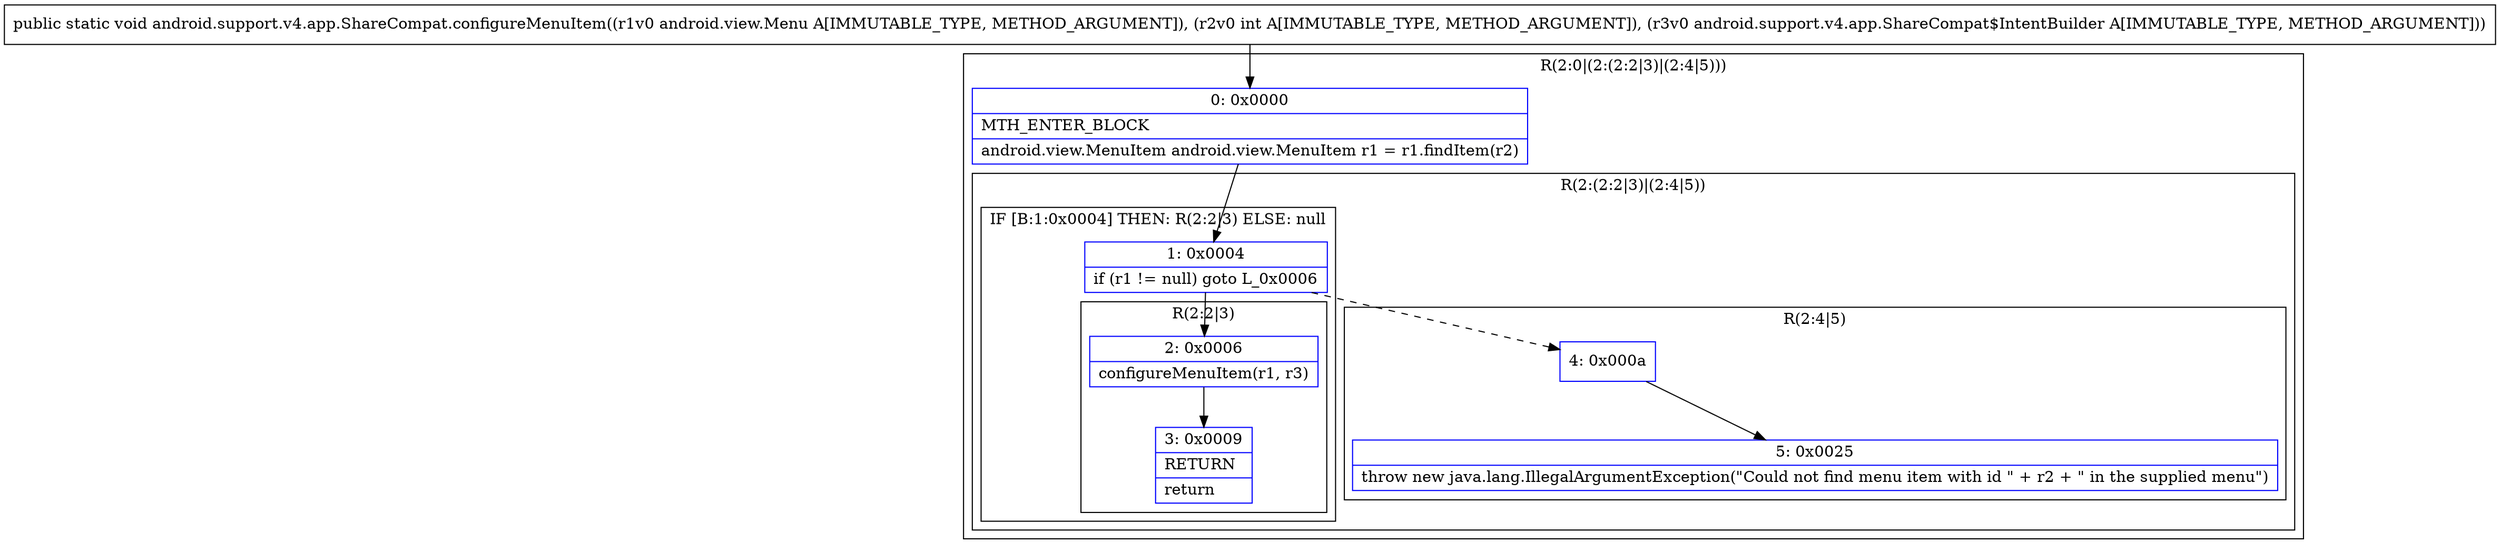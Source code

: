 digraph "CFG forandroid.support.v4.app.ShareCompat.configureMenuItem(Landroid\/view\/Menu;ILandroid\/support\/v4\/app\/ShareCompat$IntentBuilder;)V" {
subgraph cluster_Region_35488242 {
label = "R(2:0|(2:(2:2|3)|(2:4|5)))";
node [shape=record,color=blue];
Node_0 [shape=record,label="{0\:\ 0x0000|MTH_ENTER_BLOCK\l|android.view.MenuItem android.view.MenuItem r1 = r1.findItem(r2)\l}"];
subgraph cluster_Region_1354213991 {
label = "R(2:(2:2|3)|(2:4|5))";
node [shape=record,color=blue];
subgraph cluster_IfRegion_1669183042 {
label = "IF [B:1:0x0004] THEN: R(2:2|3) ELSE: null";
node [shape=record,color=blue];
Node_1 [shape=record,label="{1\:\ 0x0004|if (r1 != null) goto L_0x0006\l}"];
subgraph cluster_Region_1514774458 {
label = "R(2:2|3)";
node [shape=record,color=blue];
Node_2 [shape=record,label="{2\:\ 0x0006|configureMenuItem(r1, r3)\l}"];
Node_3 [shape=record,label="{3\:\ 0x0009|RETURN\l|return\l}"];
}
}
subgraph cluster_Region_1048570186 {
label = "R(2:4|5)";
node [shape=record,color=blue];
Node_4 [shape=record,label="{4\:\ 0x000a}"];
Node_5 [shape=record,label="{5\:\ 0x0025|throw new java.lang.IllegalArgumentException(\"Could not find menu item with id \" + r2 + \" in the supplied menu\")\l}"];
}
}
}
MethodNode[shape=record,label="{public static void android.support.v4.app.ShareCompat.configureMenuItem((r1v0 android.view.Menu A[IMMUTABLE_TYPE, METHOD_ARGUMENT]), (r2v0 int A[IMMUTABLE_TYPE, METHOD_ARGUMENT]), (r3v0 android.support.v4.app.ShareCompat$IntentBuilder A[IMMUTABLE_TYPE, METHOD_ARGUMENT])) }"];
MethodNode -> Node_0;
Node_0 -> Node_1;
Node_1 -> Node_2;
Node_1 -> Node_4[style=dashed];
Node_2 -> Node_3;
Node_4 -> Node_5;
}

